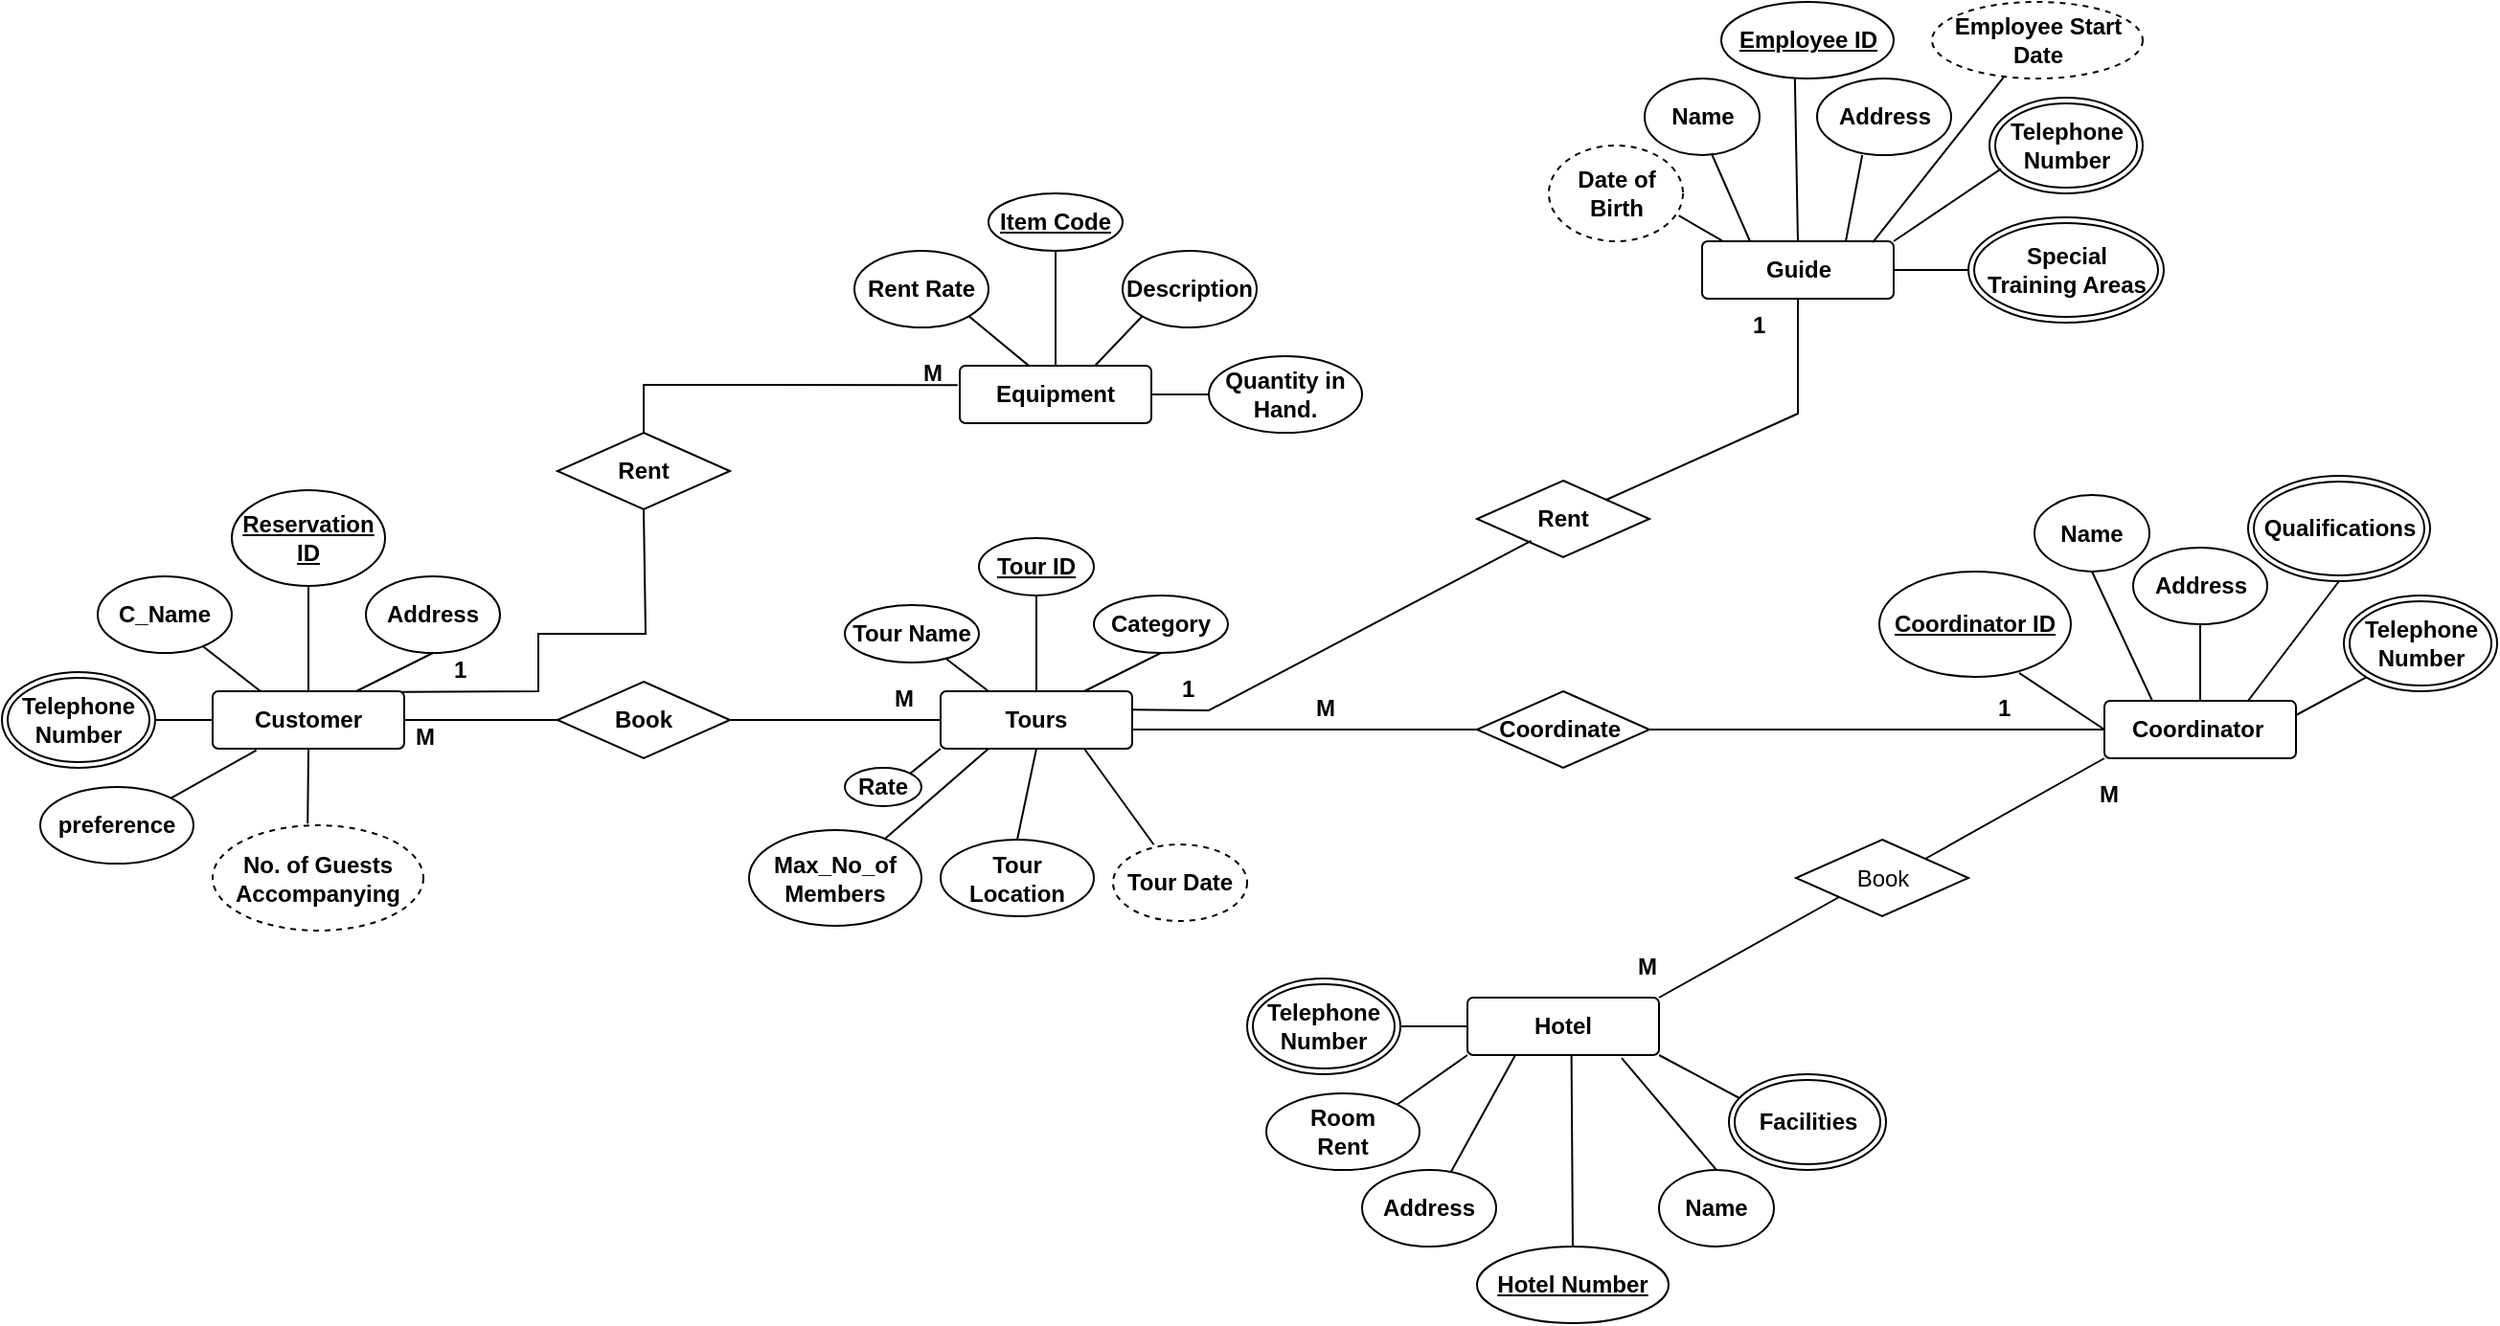 <mxfile version="21.3.7" type="device">
  <diagram id="R2lEEEUBdFMjLlhIrx00" name="Page-1">
    <mxGraphModel dx="1760" dy="2148" grid="1" gridSize="10" guides="1" tooltips="1" connect="1" arrows="1" fold="1" page="1" pageScale="1" pageWidth="850" pageHeight="1100" math="0" shadow="0" extFonts="Permanent Marker^https://fonts.googleapis.com/css?family=Permanent+Marker">
      <root>
        <mxCell id="0" />
        <mxCell id="1" parent="0" />
        <mxCell id="gLofOqiBvSkkC2DL_xkw-1" value="&lt;span&gt;Customer&lt;/span&gt;" style="rounded=1;arcSize=10;whiteSpace=wrap;html=1;align=center;fontStyle=1" vertex="1" parent="1">
          <mxGeometry x="230" y="200" width="100" height="30" as="geometry" />
        </mxCell>
        <mxCell id="gLofOqiBvSkkC2DL_xkw-2" value="&lt;span&gt;Reservation &lt;br&gt;ID&lt;/span&gt;" style="ellipse;whiteSpace=wrap;html=1;align=center;fontStyle=5;" vertex="1" parent="1">
          <mxGeometry x="240" y="95" width="80" height="50" as="geometry" />
        </mxCell>
        <mxCell id="gLofOqiBvSkkC2DL_xkw-3" value="&lt;span&gt;C_Name&lt;/span&gt;" style="ellipse;whiteSpace=wrap;html=1;align=center;fontStyle=1" vertex="1" parent="1">
          <mxGeometry x="170" y="140" width="70" height="40" as="geometry" />
        </mxCell>
        <mxCell id="gLofOqiBvSkkC2DL_xkw-4" value="&lt;span&gt;Address&lt;/span&gt;" style="ellipse;whiteSpace=wrap;html=1;align=center;fontStyle=1" vertex="1" parent="1">
          <mxGeometry x="310" y="140" width="70" height="40" as="geometry" />
        </mxCell>
        <mxCell id="gLofOqiBvSkkC2DL_xkw-5" value="&lt;span&gt;Telephone Number&lt;/span&gt;" style="ellipse;shape=doubleEllipse;margin=3;whiteSpace=wrap;html=1;align=center;fontStyle=1" vertex="1" parent="1">
          <mxGeometry x="120" y="190" width="80" height="50" as="geometry" />
        </mxCell>
        <mxCell id="gLofOqiBvSkkC2DL_xkw-7" value="&lt;span&gt;No. of Guests Accompanying&lt;/span&gt;" style="ellipse;whiteSpace=wrap;html=1;align=center;dashed=1;fontStyle=1" vertex="1" parent="1">
          <mxGeometry x="230" y="270" width="110" height="55" as="geometry" />
        </mxCell>
        <mxCell id="gLofOqiBvSkkC2DL_xkw-8" value="&lt;span&gt;preference&lt;/span&gt;" style="ellipse;whiteSpace=wrap;html=1;align=center;fontStyle=1" vertex="1" parent="1">
          <mxGeometry x="140" y="250" width="80" height="40" as="geometry" />
        </mxCell>
        <mxCell id="gLofOqiBvSkkC2DL_xkw-9" value="" style="endArrow=none;html=1;rounded=0;exitX=0.5;exitY=1;exitDx=0;exitDy=0;fontStyle=1" edge="1" parent="1" source="gLofOqiBvSkkC2DL_xkw-2" target="gLofOqiBvSkkC2DL_xkw-1">
          <mxGeometry relative="1" as="geometry">
            <mxPoint x="240" y="180" as="sourcePoint" />
            <mxPoint x="400" y="180" as="targetPoint" />
          </mxGeometry>
        </mxCell>
        <mxCell id="gLofOqiBvSkkC2DL_xkw-10" value="" style="endArrow=none;html=1;rounded=0;exitX=0.75;exitY=0;exitDx=0;exitDy=0;entryX=0.5;entryY=1;entryDx=0;entryDy=0;fontStyle=1" edge="1" parent="1" source="gLofOqiBvSkkC2DL_xkw-1" target="gLofOqiBvSkkC2DL_xkw-4">
          <mxGeometry relative="1" as="geometry">
            <mxPoint x="310" y="190" as="sourcePoint" />
            <mxPoint x="470" y="190" as="targetPoint" />
          </mxGeometry>
        </mxCell>
        <mxCell id="gLofOqiBvSkkC2DL_xkw-11" value="" style="endArrow=none;html=1;rounded=0;exitX=0.25;exitY=0;exitDx=0;exitDy=0;entryX=0.784;entryY=0.912;entryDx=0;entryDy=0;entryPerimeter=0;fontStyle=1" edge="1" parent="1" source="gLofOqiBvSkkC2DL_xkw-1" target="gLofOqiBvSkkC2DL_xkw-3">
          <mxGeometry relative="1" as="geometry">
            <mxPoint x="315" y="210" as="sourcePoint" />
            <mxPoint x="355" y="190" as="targetPoint" />
          </mxGeometry>
        </mxCell>
        <mxCell id="gLofOqiBvSkkC2DL_xkw-12" value="" style="endArrow=none;html=1;rounded=0;exitX=1;exitY=0.5;exitDx=0;exitDy=0;entryX=0;entryY=0.5;entryDx=0;entryDy=0;fontStyle=1" edge="1" parent="1" source="gLofOqiBvSkkC2DL_xkw-5" target="gLofOqiBvSkkC2DL_xkw-1">
          <mxGeometry relative="1" as="geometry">
            <mxPoint x="220" y="220" as="sourcePoint" />
            <mxPoint x="380" y="220" as="targetPoint" />
          </mxGeometry>
        </mxCell>
        <mxCell id="gLofOqiBvSkkC2DL_xkw-13" value="" style="endArrow=none;html=1;rounded=0;exitX=1;exitY=0;exitDx=0;exitDy=0;entryX=0.228;entryY=1.027;entryDx=0;entryDy=0;entryPerimeter=0;fontStyle=1" edge="1" parent="1" source="gLofOqiBvSkkC2DL_xkw-8" target="gLofOqiBvSkkC2DL_xkw-1">
          <mxGeometry relative="1" as="geometry">
            <mxPoint x="220" y="240" as="sourcePoint" />
            <mxPoint x="380" y="240" as="targetPoint" />
          </mxGeometry>
        </mxCell>
        <mxCell id="gLofOqiBvSkkC2DL_xkw-14" value="" style="endArrow=none;html=1;rounded=0;exitX=0.451;exitY=-0.015;exitDx=0;exitDy=0;exitPerimeter=0;entryX=0.5;entryY=1;entryDx=0;entryDy=0;fontStyle=1" edge="1" parent="1" source="gLofOqiBvSkkC2DL_xkw-7" target="gLofOqiBvSkkC2DL_xkw-1">
          <mxGeometry relative="1" as="geometry">
            <mxPoint x="280" y="250" as="sourcePoint" />
            <mxPoint x="440" y="250" as="targetPoint" />
          </mxGeometry>
        </mxCell>
        <mxCell id="gLofOqiBvSkkC2DL_xkw-15" value="&lt;span&gt;Tours&lt;/span&gt;" style="rounded=1;arcSize=10;whiteSpace=wrap;html=1;align=center;fontStyle=1" vertex="1" parent="1">
          <mxGeometry x="610" y="200" width="100" height="30" as="geometry" />
        </mxCell>
        <mxCell id="gLofOqiBvSkkC2DL_xkw-16" value="&lt;span&gt;Tour Name&lt;/span&gt;" style="ellipse;whiteSpace=wrap;html=1;align=center;fontStyle=1" vertex="1" parent="1">
          <mxGeometry x="560" y="155" width="70" height="30" as="geometry" />
        </mxCell>
        <mxCell id="gLofOqiBvSkkC2DL_xkw-18" value="&lt;span&gt;Category&lt;/span&gt;" style="ellipse;whiteSpace=wrap;html=1;align=center;fontStyle=1" vertex="1" parent="1">
          <mxGeometry x="690" y="150" width="70" height="30" as="geometry" />
        </mxCell>
        <mxCell id="gLofOqiBvSkkC2DL_xkw-19" value="&lt;span&gt;Tour Date&lt;/span&gt;" style="ellipse;whiteSpace=wrap;html=1;align=center;dashed=1;fontStyle=1" vertex="1" parent="1">
          <mxGeometry x="700" y="280" width="70" height="40" as="geometry" />
        </mxCell>
        <mxCell id="gLofOqiBvSkkC2DL_xkw-21" value="&lt;span&gt;Tour &lt;br&gt;Location&lt;/span&gt;" style="ellipse;whiteSpace=wrap;html=1;align=center;fontStyle=1" vertex="1" parent="1">
          <mxGeometry x="610" y="277.5" width="80" height="40" as="geometry" />
        </mxCell>
        <mxCell id="gLofOqiBvSkkC2DL_xkw-22" value="&lt;span&gt;Rate&lt;/span&gt;" style="ellipse;whiteSpace=wrap;html=1;align=center;fontStyle=1" vertex="1" parent="1">
          <mxGeometry x="560" y="240" width="40" height="20" as="geometry" />
        </mxCell>
        <mxCell id="gLofOqiBvSkkC2DL_xkw-24" value="&lt;span style=&quot;border-color: var(--border-color);&quot;&gt;Max_No_of&lt;br style=&quot;border-color: var(--border-color);&quot;&gt;Members&lt;/span&gt;" style="ellipse;whiteSpace=wrap;html=1;align=center;fontStyle=1" vertex="1" parent="1">
          <mxGeometry x="510" y="272.5" width="90" height="50" as="geometry" />
        </mxCell>
        <mxCell id="gLofOqiBvSkkC2DL_xkw-25" value="&lt;span&gt;Tour ID&lt;/span&gt;" style="ellipse;whiteSpace=wrap;html=1;align=center;fontStyle=5;" vertex="1" parent="1">
          <mxGeometry x="630" y="120" width="60" height="30" as="geometry" />
        </mxCell>
        <mxCell id="gLofOqiBvSkkC2DL_xkw-26" value="" style="endArrow=none;html=1;rounded=0;exitX=0.757;exitY=0.938;exitDx=0;exitDy=0;exitPerimeter=0;entryX=0.25;entryY=0;entryDx=0;entryDy=0;fontStyle=1" edge="1" parent="1" source="gLofOqiBvSkkC2DL_xkw-16" target="gLofOqiBvSkkC2DL_xkw-15">
          <mxGeometry relative="1" as="geometry">
            <mxPoint x="640" y="180" as="sourcePoint" />
            <mxPoint x="800" y="180" as="targetPoint" />
          </mxGeometry>
        </mxCell>
        <mxCell id="gLofOqiBvSkkC2DL_xkw-27" value="" style="endArrow=none;html=1;rounded=0;exitX=0.5;exitY=1;exitDx=0;exitDy=0;entryX=0.5;entryY=0;entryDx=0;entryDy=0;fontStyle=1" edge="1" parent="1" source="gLofOqiBvSkkC2DL_xkw-25" target="gLofOqiBvSkkC2DL_xkw-15">
          <mxGeometry relative="1" as="geometry">
            <mxPoint x="650" y="180" as="sourcePoint" />
            <mxPoint x="810" y="180" as="targetPoint" />
          </mxGeometry>
        </mxCell>
        <mxCell id="gLofOqiBvSkkC2DL_xkw-28" value="" style="endArrow=none;html=1;rounded=0;exitX=0.75;exitY=0;exitDx=0;exitDy=0;entryX=0.5;entryY=1;entryDx=0;entryDy=0;fontStyle=1" edge="1" parent="1" source="gLofOqiBvSkkC2DL_xkw-15" target="gLofOqiBvSkkC2DL_xkw-18">
          <mxGeometry relative="1" as="geometry">
            <mxPoint x="680" y="190" as="sourcePoint" />
            <mxPoint x="840" y="190" as="targetPoint" />
          </mxGeometry>
        </mxCell>
        <mxCell id="gLofOqiBvSkkC2DL_xkw-29" value="" style="endArrow=none;html=1;rounded=0;exitX=0.784;exitY=0.097;exitDx=0;exitDy=0;exitPerimeter=0;entryX=0.25;entryY=1;entryDx=0;entryDy=0;fontStyle=1" edge="1" parent="1" source="gLofOqiBvSkkC2DL_xkw-24" target="gLofOqiBvSkkC2DL_xkw-15">
          <mxGeometry relative="1" as="geometry">
            <mxPoint x="570" y="250" as="sourcePoint" />
            <mxPoint x="730" y="250" as="targetPoint" />
          </mxGeometry>
        </mxCell>
        <mxCell id="gLofOqiBvSkkC2DL_xkw-30" value="" style="endArrow=none;html=1;rounded=0;exitX=0.5;exitY=0;exitDx=0;exitDy=0;entryX=0.5;entryY=1;entryDx=0;entryDy=0;fontStyle=1" edge="1" parent="1" source="gLofOqiBvSkkC2DL_xkw-21" target="gLofOqiBvSkkC2DL_xkw-15">
          <mxGeometry relative="1" as="geometry">
            <mxPoint x="660" y="260" as="sourcePoint" />
            <mxPoint x="820" y="260" as="targetPoint" />
          </mxGeometry>
        </mxCell>
        <mxCell id="gLofOqiBvSkkC2DL_xkw-31" value="" style="endArrow=none;html=1;rounded=0;exitX=0.75;exitY=1;exitDx=0;exitDy=0;entryX=0.304;entryY=0.003;entryDx=0;entryDy=0;entryPerimeter=0;fontStyle=1" edge="1" parent="1" source="gLofOqiBvSkkC2DL_xkw-15" target="gLofOqiBvSkkC2DL_xkw-19">
          <mxGeometry relative="1" as="geometry">
            <mxPoint x="710" y="250" as="sourcePoint" />
            <mxPoint x="870" y="250" as="targetPoint" />
          </mxGeometry>
        </mxCell>
        <mxCell id="gLofOqiBvSkkC2DL_xkw-32" value="" style="endArrow=none;html=1;rounded=0;exitX=1;exitY=0;exitDx=0;exitDy=0;fontStyle=1" edge="1" parent="1" source="gLofOqiBvSkkC2DL_xkw-22">
          <mxGeometry relative="1" as="geometry">
            <mxPoint x="580" y="230" as="sourcePoint" />
            <mxPoint x="610" y="230" as="targetPoint" />
          </mxGeometry>
        </mxCell>
        <mxCell id="gLofOqiBvSkkC2DL_xkw-34" value="&lt;span&gt;Book&lt;/span&gt;" style="shape=rhombus;perimeter=rhombusPerimeter;whiteSpace=wrap;html=1;align=center;fontStyle=1" vertex="1" parent="1">
          <mxGeometry x="410" y="195" width="90" height="40" as="geometry" />
        </mxCell>
        <mxCell id="gLofOqiBvSkkC2DL_xkw-35" value="" style="endArrow=none;html=1;rounded=0;exitX=1;exitY=0.5;exitDx=0;exitDy=0;entryX=0;entryY=0.5;entryDx=0;entryDy=0;fontStyle=1" edge="1" parent="1" source="gLofOqiBvSkkC2DL_xkw-1" target="gLofOqiBvSkkC2DL_xkw-34">
          <mxGeometry relative="1" as="geometry">
            <mxPoint x="330" y="220" as="sourcePoint" />
            <mxPoint x="490" y="220" as="targetPoint" />
          </mxGeometry>
        </mxCell>
        <mxCell id="gLofOqiBvSkkC2DL_xkw-36" value="" style="endArrow=none;html=1;rounded=0;exitX=1;exitY=0.5;exitDx=0;exitDy=0;entryX=0;entryY=0.5;entryDx=0;entryDy=0;fontStyle=1" edge="1" parent="1" source="gLofOqiBvSkkC2DL_xkw-34" target="gLofOqiBvSkkC2DL_xkw-15">
          <mxGeometry relative="1" as="geometry">
            <mxPoint x="510" y="214.94" as="sourcePoint" />
            <mxPoint x="590" y="214.94" as="targetPoint" />
          </mxGeometry>
        </mxCell>
        <mxCell id="gLofOqiBvSkkC2DL_xkw-37" value="&lt;span&gt;Equipment&lt;/span&gt;" style="rounded=1;arcSize=10;whiteSpace=wrap;html=1;align=center;fontStyle=1" vertex="1" parent="1">
          <mxGeometry x="620" y="30" width="100" height="30" as="geometry" />
        </mxCell>
        <mxCell id="gLofOqiBvSkkC2DL_xkw-38" value="&lt;span&gt;Item Code&lt;/span&gt;" style="ellipse;whiteSpace=wrap;html=1;align=center;fontStyle=5;" vertex="1" parent="1">
          <mxGeometry x="635" y="-60" width="70" height="30" as="geometry" />
        </mxCell>
        <mxCell id="gLofOqiBvSkkC2DL_xkw-39" value="&lt;span&gt;Description&lt;/span&gt;" style="ellipse;whiteSpace=wrap;html=1;align=center;fontStyle=1" vertex="1" parent="1">
          <mxGeometry x="705" y="-30" width="70" height="40" as="geometry" />
        </mxCell>
        <mxCell id="gLofOqiBvSkkC2DL_xkw-40" value="&lt;span&gt;Rent Rate&lt;/span&gt;" style="ellipse;whiteSpace=wrap;html=1;align=center;fontStyle=1" vertex="1" parent="1">
          <mxGeometry x="565" y="-30" width="70" height="40" as="geometry" />
        </mxCell>
        <mxCell id="gLofOqiBvSkkC2DL_xkw-41" value="&lt;span&gt;Quantity in Hand.&lt;/span&gt;" style="ellipse;whiteSpace=wrap;html=1;align=center;fontStyle=1" vertex="1" parent="1">
          <mxGeometry x="750" y="25" width="80" height="40" as="geometry" />
        </mxCell>
        <mxCell id="gLofOqiBvSkkC2DL_xkw-42" value="" style="endArrow=none;html=1;rounded=0;exitX=0.5;exitY=1;exitDx=0;exitDy=0;entryX=0.5;entryY=0;entryDx=0;entryDy=0;fontStyle=1" edge="1" parent="1" source="gLofOqiBvSkkC2DL_xkw-38" target="gLofOqiBvSkkC2DL_xkw-37">
          <mxGeometry relative="1" as="geometry">
            <mxPoint x="650" y="10" as="sourcePoint" />
            <mxPoint x="810" y="10" as="targetPoint" />
          </mxGeometry>
        </mxCell>
        <mxCell id="gLofOqiBvSkkC2DL_xkw-44" value="" style="endArrow=none;html=1;rounded=0;exitX=1;exitY=1;exitDx=0;exitDy=0;entryX=0.361;entryY=0.002;entryDx=0;entryDy=0;entryPerimeter=0;fontStyle=1" edge="1" parent="1" source="gLofOqiBvSkkC2DL_xkw-40" target="gLofOqiBvSkkC2DL_xkw-37">
          <mxGeometry relative="1" as="geometry">
            <mxPoint x="680" y="-20" as="sourcePoint" />
            <mxPoint x="680" y="40" as="targetPoint" />
          </mxGeometry>
        </mxCell>
        <mxCell id="gLofOqiBvSkkC2DL_xkw-45" value="" style="endArrow=none;html=1;rounded=0;exitX=0;exitY=1;exitDx=0;exitDy=0;entryX=0.708;entryY=-0.008;entryDx=0;entryDy=0;entryPerimeter=0;fontStyle=1" edge="1" parent="1" source="gLofOqiBvSkkC2DL_xkw-39" target="gLofOqiBvSkkC2DL_xkw-37">
          <mxGeometry relative="1" as="geometry">
            <mxPoint x="635" y="14" as="sourcePoint" />
            <mxPoint x="666" y="40" as="targetPoint" />
          </mxGeometry>
        </mxCell>
        <mxCell id="gLofOqiBvSkkC2DL_xkw-46" value="" style="endArrow=none;html=1;rounded=0;exitX=0;exitY=0.5;exitDx=0;exitDy=0;entryX=1;entryY=0.5;entryDx=0;entryDy=0;fontStyle=1" edge="1" parent="1" source="gLofOqiBvSkkC2DL_xkw-41" target="gLofOqiBvSkkC2DL_xkw-37">
          <mxGeometry relative="1" as="geometry">
            <mxPoint x="725" y="14" as="sourcePoint" />
            <mxPoint x="701" y="40" as="targetPoint" />
          </mxGeometry>
        </mxCell>
        <mxCell id="gLofOqiBvSkkC2DL_xkw-47" value="&lt;span&gt;Rent&lt;/span&gt;" style="shape=rhombus;perimeter=rhombusPerimeter;whiteSpace=wrap;html=1;align=center;fontStyle=1" vertex="1" parent="1">
          <mxGeometry x="410" y="65" width="90" height="40" as="geometry" />
        </mxCell>
        <mxCell id="gLofOqiBvSkkC2DL_xkw-48" value="" style="endArrow=none;html=1;rounded=0;exitX=0.988;exitY=0.014;exitDx=0;exitDy=0;entryX=0.5;entryY=1;entryDx=0;entryDy=0;exitPerimeter=0;fontStyle=1" edge="1" parent="1" source="gLofOqiBvSkkC2DL_xkw-1" target="gLofOqiBvSkkC2DL_xkw-47">
          <mxGeometry relative="1" as="geometry">
            <mxPoint x="340" y="225" as="sourcePoint" />
            <mxPoint x="420" y="225" as="targetPoint" />
            <Array as="points">
              <mxPoint x="400" y="200" />
              <mxPoint x="400" y="170" />
              <mxPoint x="456" y="170" />
            </Array>
          </mxGeometry>
        </mxCell>
        <mxCell id="gLofOqiBvSkkC2DL_xkw-49" value="" style="endArrow=none;html=1;rounded=0;exitX=0.5;exitY=0;exitDx=0;exitDy=0;entryX=-0.011;entryY=0.338;entryDx=0;entryDy=0;fontStyle=1;entryPerimeter=0;" edge="1" parent="1" source="gLofOqiBvSkkC2DL_xkw-47" target="gLofOqiBvSkkC2DL_xkw-37">
          <mxGeometry relative="1" as="geometry">
            <mxPoint x="520" y="84.71" as="sourcePoint" />
            <mxPoint x="630" y="84.71" as="targetPoint" />
            <Array as="points">
              <mxPoint x="455" y="40" />
            </Array>
          </mxGeometry>
        </mxCell>
        <mxCell id="gLofOqiBvSkkC2DL_xkw-50" value="&lt;span&gt;Guide&lt;/span&gt;" style="rounded=1;arcSize=10;whiteSpace=wrap;html=1;align=center;fontStyle=1" vertex="1" parent="1">
          <mxGeometry x="1007.5" y="-35" width="100" height="30" as="geometry" />
        </mxCell>
        <mxCell id="gLofOqiBvSkkC2DL_xkw-51" value="&lt;span&gt;Employee ID&lt;/span&gt;" style="ellipse;whiteSpace=wrap;html=1;align=center;fontStyle=5;" vertex="1" parent="1">
          <mxGeometry x="1017.5" y="-160" width="90" height="40" as="geometry" />
        </mxCell>
        <mxCell id="gLofOqiBvSkkC2DL_xkw-52" value="&lt;span&gt;Name&lt;/span&gt;" style="ellipse;whiteSpace=wrap;html=1;align=center;fontStyle=1" vertex="1" parent="1">
          <mxGeometry x="977.5" y="-120" width="60" height="40" as="geometry" />
        </mxCell>
        <mxCell id="gLofOqiBvSkkC2DL_xkw-53" value="&lt;span&gt;Address&lt;/span&gt;" style="ellipse;whiteSpace=wrap;html=1;align=center;fontStyle=1" vertex="1" parent="1">
          <mxGeometry x="1067.5" y="-120" width="70" height="40" as="geometry" />
        </mxCell>
        <mxCell id="gLofOqiBvSkkC2DL_xkw-54" value="&lt;span&gt;Telephone Number&lt;/span&gt;" style="ellipse;shape=doubleEllipse;margin=3;whiteSpace=wrap;html=1;align=center;fontStyle=1" vertex="1" parent="1">
          <mxGeometry x="1157.5" y="-110" width="80" height="50" as="geometry" />
        </mxCell>
        <mxCell id="gLofOqiBvSkkC2DL_xkw-55" value="&lt;span&gt;Date of &lt;br&gt;Birth&lt;/span&gt;" style="ellipse;whiteSpace=wrap;html=1;align=center;dashed=1;fontStyle=1" vertex="1" parent="1">
          <mxGeometry x="927.5" y="-85" width="70" height="50" as="geometry" />
        </mxCell>
        <mxCell id="gLofOqiBvSkkC2DL_xkw-57" value="&lt;span&gt;Employee Start Date&lt;/span&gt;" style="ellipse;whiteSpace=wrap;html=1;align=center;dashed=1;fontStyle=1" vertex="1" parent="1">
          <mxGeometry x="1127.5" y="-160" width="110" height="40" as="geometry" />
        </mxCell>
        <mxCell id="gLofOqiBvSkkC2DL_xkw-59" value="" style="endArrow=none;html=1;rounded=0;exitX=0.969;exitY=0.732;exitDx=0;exitDy=0;exitPerimeter=0;entryX=0.104;entryY=-0.01;entryDx=0;entryDy=0;entryPerimeter=0;fontStyle=1" edge="1" parent="1" source="gLofOqiBvSkkC2DL_xkw-55" target="gLofOqiBvSkkC2DL_xkw-50">
          <mxGeometry relative="1" as="geometry">
            <mxPoint x="987.5" y="-60" as="sourcePoint" />
            <mxPoint x="1147.5" y="-60" as="targetPoint" />
          </mxGeometry>
        </mxCell>
        <mxCell id="gLofOqiBvSkkC2DL_xkw-60" value="" style="endArrow=none;html=1;rounded=0;exitX=0.581;exitY=0.975;exitDx=0;exitDy=0;entryX=0.25;entryY=0;entryDx=0;entryDy=0;exitPerimeter=0;fontStyle=1" edge="1" parent="1" source="gLofOqiBvSkkC2DL_xkw-52" target="gLofOqiBvSkkC2DL_xkw-50">
          <mxGeometry relative="1" as="geometry">
            <mxPoint x="1027.5" y="-90" as="sourcePoint" />
            <mxPoint x="1187.5" y="-90" as="targetPoint" />
          </mxGeometry>
        </mxCell>
        <mxCell id="gLofOqiBvSkkC2DL_xkw-61" value="" style="endArrow=none;html=1;rounded=0;exitX=0.5;exitY=0;exitDx=0;exitDy=0;entryX=0.427;entryY=1;entryDx=0;entryDy=0;entryPerimeter=0;fontStyle=1" edge="1" parent="1" source="gLofOqiBvSkkC2DL_xkw-50" target="gLofOqiBvSkkC2DL_xkw-51">
          <mxGeometry relative="1" as="geometry">
            <mxPoint x="1047.5" y="-90" as="sourcePoint" />
            <mxPoint x="1207.5" y="-90" as="targetPoint" />
          </mxGeometry>
        </mxCell>
        <mxCell id="gLofOqiBvSkkC2DL_xkw-62" value="" style="endArrow=none;html=1;rounded=0;exitX=0.75;exitY=0;exitDx=0;exitDy=0;entryX=0.337;entryY=1;entryDx=0;entryDy=0;entryPerimeter=0;fontStyle=1" edge="1" parent="1" source="gLofOqiBvSkkC2DL_xkw-50" target="gLofOqiBvSkkC2DL_xkw-53">
          <mxGeometry relative="1" as="geometry">
            <mxPoint x="1077.5" y="-70" as="sourcePoint" />
            <mxPoint x="1237.5" y="-70" as="targetPoint" />
          </mxGeometry>
        </mxCell>
        <mxCell id="gLofOqiBvSkkC2DL_xkw-63" value="" style="endArrow=none;html=1;rounded=0;exitX=1;exitY=0;exitDx=0;exitDy=0;entryX=0.075;entryY=0.744;entryDx=0;entryDy=0;entryPerimeter=0;fontStyle=1" edge="1" parent="1" source="gLofOqiBvSkkC2DL_xkw-50" target="gLofOqiBvSkkC2DL_xkw-54">
          <mxGeometry relative="1" as="geometry">
            <mxPoint x="1092.5" y="-25" as="sourcePoint" />
            <mxPoint x="1161.5" y="-110" as="targetPoint" />
          </mxGeometry>
        </mxCell>
        <mxCell id="gLofOqiBvSkkC2DL_xkw-64" value="" style="endArrow=none;html=1;rounded=0;exitX=1;exitY=0.5;exitDx=0;exitDy=0;entryX=0;entryY=0.5;entryDx=0;entryDy=0;fontStyle=1" edge="1" parent="1" source="gLofOqiBvSkkC2DL_xkw-50" target="gLofOqiBvSkkC2DL_xkw-84">
          <mxGeometry relative="1" as="geometry">
            <mxPoint x="1117.5" y="-25" as="sourcePoint" />
            <mxPoint x="1139.2" y="-20" as="targetPoint" />
          </mxGeometry>
        </mxCell>
        <mxCell id="gLofOqiBvSkkC2DL_xkw-65" value="" style="endArrow=none;html=1;rounded=0;exitX=0.891;exitY=0.017;exitDx=0;exitDy=0;exitPerimeter=0;entryX=0.344;entryY=0.971;entryDx=0;entryDy=0;entryPerimeter=0;fontStyle=1" edge="1" parent="1" source="gLofOqiBvSkkC2DL_xkw-50" target="gLofOqiBvSkkC2DL_xkw-57">
          <mxGeometry relative="1" as="geometry">
            <mxPoint x="1097.5" y="-70" as="sourcePoint" />
            <mxPoint x="1257.5" y="-70" as="targetPoint" />
          </mxGeometry>
        </mxCell>
        <mxCell id="gLofOqiBvSkkC2DL_xkw-66" value="&lt;span&gt;Coordinator&amp;nbsp;&lt;/span&gt;" style="rounded=1;arcSize=10;whiteSpace=wrap;html=1;align=center;fontStyle=1" vertex="1" parent="1">
          <mxGeometry x="1217.5" y="205" width="100" height="30" as="geometry" />
        </mxCell>
        <mxCell id="gLofOqiBvSkkC2DL_xkw-67" value="&lt;span&gt;Rent&lt;/span&gt;" style="shape=rhombus;perimeter=rhombusPerimeter;whiteSpace=wrap;html=1;align=center;fontStyle=1" vertex="1" parent="1">
          <mxGeometry x="890" y="90" width="90" height="40" as="geometry" />
        </mxCell>
        <mxCell id="gLofOqiBvSkkC2DL_xkw-68" value="" style="endArrow=none;html=1;rounded=0;exitX=0.996;exitY=0.319;exitDx=0;exitDy=0;entryX=0.314;entryY=0.786;entryDx=0;entryDy=0;exitPerimeter=0;entryPerimeter=0;fontStyle=1" edge="1" parent="1" source="gLofOqiBvSkkC2DL_xkw-15" target="gLofOqiBvSkkC2DL_xkw-67">
          <mxGeometry relative="1" as="geometry">
            <mxPoint x="780" y="210" as="sourcePoint" />
            <mxPoint x="920" y="140" as="targetPoint" />
            <Array as="points">
              <mxPoint x="750" y="210" />
            </Array>
          </mxGeometry>
        </mxCell>
        <mxCell id="gLofOqiBvSkkC2DL_xkw-69" value="" style="endArrow=none;html=1;rounded=0;exitX=1;exitY=0;exitDx=0;exitDy=0;entryX=0.5;entryY=1;entryDx=0;entryDy=0;fontStyle=1" edge="1" parent="1" source="gLofOqiBvSkkC2DL_xkw-67" target="gLofOqiBvSkkC2DL_xkw-50">
          <mxGeometry relative="1" as="geometry">
            <mxPoint x="920" y="115" as="sourcePoint" />
            <mxPoint x="1127.5" y="60" as="targetPoint" />
            <Array as="points">
              <mxPoint x="1057.5" y="55" />
            </Array>
          </mxGeometry>
        </mxCell>
        <mxCell id="gLofOqiBvSkkC2DL_xkw-70" value="&lt;span&gt;Coordinate&amp;nbsp;&lt;/span&gt;" style="shape=rhombus;perimeter=rhombusPerimeter;whiteSpace=wrap;html=1;align=center;fontStyle=1" vertex="1" parent="1">
          <mxGeometry x="890" y="200" width="90" height="40" as="geometry" />
        </mxCell>
        <mxCell id="gLofOqiBvSkkC2DL_xkw-71" value="" style="endArrow=none;html=1;rounded=0;exitX=1.002;exitY=0.667;exitDx=0;exitDy=0;entryX=0;entryY=0.5;entryDx=0;entryDy=0;exitPerimeter=0;fontStyle=1" edge="1" parent="1" source="gLofOqiBvSkkC2DL_xkw-15" target="gLofOqiBvSkkC2DL_xkw-70">
          <mxGeometry relative="1" as="geometry">
            <mxPoint x="730" y="230" as="sourcePoint" />
            <mxPoint x="890" y="230" as="targetPoint" />
          </mxGeometry>
        </mxCell>
        <mxCell id="gLofOqiBvSkkC2DL_xkw-73" value="&lt;span&gt;Coordinator ID&lt;/span&gt;" style="ellipse;whiteSpace=wrap;html=1;align=center;fontStyle=5;" vertex="1" parent="1">
          <mxGeometry x="1100" y="137.5" width="100" height="55" as="geometry" />
        </mxCell>
        <mxCell id="gLofOqiBvSkkC2DL_xkw-74" value="&lt;span&gt;Name&lt;/span&gt;" style="ellipse;whiteSpace=wrap;html=1;align=center;fontStyle=1" vertex="1" parent="1">
          <mxGeometry x="1181" y="97.5" width="60" height="40" as="geometry" />
        </mxCell>
        <mxCell id="gLofOqiBvSkkC2DL_xkw-75" value="&lt;span&gt;Address&lt;/span&gt;" style="ellipse;whiteSpace=wrap;html=1;align=center;fontStyle=1" vertex="1" parent="1">
          <mxGeometry x="1232.5" y="125" width="70" height="40" as="geometry" />
        </mxCell>
        <mxCell id="gLofOqiBvSkkC2DL_xkw-76" value="&lt;span&gt;Telephone Number&lt;/span&gt;" style="ellipse;shape=doubleEllipse;margin=3;whiteSpace=wrap;html=1;align=center;fontStyle=1" vertex="1" parent="1">
          <mxGeometry x="1342.5" y="150" width="80" height="50" as="geometry" />
        </mxCell>
        <mxCell id="gLofOqiBvSkkC2DL_xkw-78" value="&lt;span&gt;Qualifications&lt;/span&gt;" style="ellipse;shape=doubleEllipse;margin=3;whiteSpace=wrap;html=1;align=center;fontStyle=1" vertex="1" parent="1">
          <mxGeometry x="1292.5" y="87.5" width="95" height="55" as="geometry" />
        </mxCell>
        <mxCell id="gLofOqiBvSkkC2DL_xkw-79" value="" style="endArrow=none;html=1;rounded=0;exitX=0.73;exitY=0.963;exitDx=0;exitDy=0;entryX=0;entryY=0.5;entryDx=0;entryDy=0;exitPerimeter=0;fontStyle=1" edge="1" parent="1" source="gLofOqiBvSkkC2DL_xkw-73" target="gLofOqiBvSkkC2DL_xkw-66">
          <mxGeometry relative="1" as="geometry">
            <mxPoint x="830.5" y="367.5" as="sourcePoint" />
            <mxPoint x="990.5" y="367.5" as="targetPoint" />
          </mxGeometry>
        </mxCell>
        <mxCell id="gLofOqiBvSkkC2DL_xkw-84" value="&lt;span style=&quot;border-color: var(--border-color);&quot;&gt;Special&lt;br style=&quot;border-color: var(--border-color);&quot;&gt;Training Areas&lt;/span&gt;" style="ellipse;shape=doubleEllipse;margin=3;whiteSpace=wrap;html=1;align=center;fontStyle=1" vertex="1" parent="1">
          <mxGeometry x="1146.5" y="-47.5" width="102" height="55" as="geometry" />
        </mxCell>
        <mxCell id="gLofOqiBvSkkC2DL_xkw-85" value="" style="endArrow=none;html=1;rounded=0;exitX=0.5;exitY=1;exitDx=0;exitDy=0;entryX=0.25;entryY=0;entryDx=0;entryDy=0;fontStyle=1" edge="1" parent="1" source="gLofOqiBvSkkC2DL_xkw-74" target="gLofOqiBvSkkC2DL_xkw-66">
          <mxGeometry relative="1" as="geometry">
            <mxPoint x="1252.5" y="175" as="sourcePoint" />
            <mxPoint x="1412.5" y="175" as="targetPoint" />
          </mxGeometry>
        </mxCell>
        <mxCell id="gLofOqiBvSkkC2DL_xkw-86" value="" style="endArrow=none;html=1;rounded=0;exitX=0.5;exitY=0;exitDx=0;exitDy=0;entryX=0.5;entryY=1;entryDx=0;entryDy=0;fontStyle=1" edge="1" parent="1" source="gLofOqiBvSkkC2DL_xkw-66" target="gLofOqiBvSkkC2DL_xkw-75">
          <mxGeometry relative="1" as="geometry">
            <mxPoint x="1262.5" y="150" as="sourcePoint" />
            <mxPoint x="1422.5" y="150" as="targetPoint" />
          </mxGeometry>
        </mxCell>
        <mxCell id="gLofOqiBvSkkC2DL_xkw-87" value="" style="endArrow=none;html=1;rounded=0;exitX=0.75;exitY=0;exitDx=0;exitDy=0;entryX=0.5;entryY=1;entryDx=0;entryDy=0;fontStyle=1" edge="1" parent="1" source="gLofOqiBvSkkC2DL_xkw-66" target="gLofOqiBvSkkC2DL_xkw-78">
          <mxGeometry relative="1" as="geometry">
            <mxPoint x="1282.5" y="185" as="sourcePoint" />
            <mxPoint x="1442.5" y="185" as="targetPoint" />
          </mxGeometry>
        </mxCell>
        <mxCell id="gLofOqiBvSkkC2DL_xkw-88" value="" style="endArrow=none;html=1;rounded=0;exitX=1;exitY=0.25;exitDx=0;exitDy=0;entryX=0;entryY=1;entryDx=0;entryDy=0;fontStyle=1" edge="1" parent="1" source="gLofOqiBvSkkC2DL_xkw-66" target="gLofOqiBvSkkC2DL_xkw-76">
          <mxGeometry relative="1" as="geometry">
            <mxPoint x="1332.5" y="215" as="sourcePoint" />
            <mxPoint x="1492.5" y="215" as="targetPoint" />
          </mxGeometry>
        </mxCell>
        <mxCell id="gLofOqiBvSkkC2DL_xkw-89" value="" style="endArrow=none;html=1;rounded=0;exitX=1;exitY=0.5;exitDx=0;exitDy=0;entryX=0;entryY=0.5;entryDx=0;entryDy=0;fontStyle=1" edge="1" parent="1" source="gLofOqiBvSkkC2DL_xkw-70" target="gLofOqiBvSkkC2DL_xkw-66">
          <mxGeometry relative="1" as="geometry">
            <mxPoint x="1010" y="210" as="sourcePoint" />
            <mxPoint x="1170" y="210" as="targetPoint" />
          </mxGeometry>
        </mxCell>
        <mxCell id="gLofOqiBvSkkC2DL_xkw-90" value="&lt;span&gt;Hotel&lt;/span&gt;" style="rounded=1;arcSize=10;whiteSpace=wrap;html=1;align=center;fontStyle=1" vertex="1" parent="1">
          <mxGeometry x="885" y="360" width="100" height="30" as="geometry" />
        </mxCell>
        <mxCell id="gLofOqiBvSkkC2DL_xkw-91" value="&lt;span&gt;Hotel Number&lt;/span&gt;" style="ellipse;whiteSpace=wrap;html=1;align=center;fontStyle=5;" vertex="1" parent="1">
          <mxGeometry x="890" y="490" width="100" height="40" as="geometry" />
        </mxCell>
        <mxCell id="gLofOqiBvSkkC2DL_xkw-92" value="&lt;span&gt;Name&lt;/span&gt;" style="ellipse;whiteSpace=wrap;html=1;align=center;fontStyle=1" vertex="1" parent="1">
          <mxGeometry x="985" y="450" width="60" height="40" as="geometry" />
        </mxCell>
        <mxCell id="gLofOqiBvSkkC2DL_xkw-93" value="&lt;span&gt;Address&lt;/span&gt;" style="ellipse;whiteSpace=wrap;html=1;align=center;fontStyle=1" vertex="1" parent="1">
          <mxGeometry x="830" y="450" width="70" height="40" as="geometry" />
        </mxCell>
        <mxCell id="gLofOqiBvSkkC2DL_xkw-94" value="&lt;span&gt;Telephone Number&lt;/span&gt;" style="ellipse;shape=doubleEllipse;margin=3;whiteSpace=wrap;html=1;align=center;fontStyle=1" vertex="1" parent="1">
          <mxGeometry x="770" y="350" width="80" height="50" as="geometry" />
        </mxCell>
        <mxCell id="gLofOqiBvSkkC2DL_xkw-95" value="Room&lt;br&gt;Rent" style="ellipse;whiteSpace=wrap;html=1;align=center;fontStyle=1" vertex="1" parent="1">
          <mxGeometry x="780" y="410" width="80" height="40" as="geometry" />
        </mxCell>
        <mxCell id="gLofOqiBvSkkC2DL_xkw-96" value="&lt;b&gt;Facilities&lt;/b&gt;" style="ellipse;shape=doubleEllipse;margin=3;whiteSpace=wrap;html=1;align=center;" vertex="1" parent="1">
          <mxGeometry x="1021.5" y="400" width="82" height="50" as="geometry" />
        </mxCell>
        <mxCell id="gLofOqiBvSkkC2DL_xkw-97" value="" style="endArrow=none;html=1;rounded=0;exitX=1;exitY=0.5;exitDx=0;exitDy=0;entryX=0;entryY=0.5;entryDx=0;entryDy=0;" edge="1" parent="1" source="gLofOqiBvSkkC2DL_xkw-94" target="gLofOqiBvSkkC2DL_xkw-90">
          <mxGeometry relative="1" as="geometry">
            <mxPoint x="860" y="380" as="sourcePoint" />
            <mxPoint x="1020" y="380" as="targetPoint" />
          </mxGeometry>
        </mxCell>
        <mxCell id="gLofOqiBvSkkC2DL_xkw-98" value="" style="endArrow=none;html=1;rounded=0;exitX=1;exitY=0;exitDx=0;exitDy=0;entryX=0;entryY=1;entryDx=0;entryDy=0;" edge="1" parent="1" source="gLofOqiBvSkkC2DL_xkw-95" target="gLofOqiBvSkkC2DL_xkw-90">
          <mxGeometry relative="1" as="geometry">
            <mxPoint x="860" y="410" as="sourcePoint" />
            <mxPoint x="1020" y="410" as="targetPoint" />
          </mxGeometry>
        </mxCell>
        <mxCell id="gLofOqiBvSkkC2DL_xkw-99" value="" style="endArrow=none;html=1;rounded=0;exitX=1;exitY=1;exitDx=0;exitDy=0;entryX=0.067;entryY=0.25;entryDx=0;entryDy=0;entryPerimeter=0;" edge="1" parent="1" source="gLofOqiBvSkkC2DL_xkw-90" target="gLofOqiBvSkkC2DL_xkw-96">
          <mxGeometry relative="1" as="geometry">
            <mxPoint x="1010" y="400" as="sourcePoint" />
            <mxPoint x="1170" y="400" as="targetPoint" />
          </mxGeometry>
        </mxCell>
        <mxCell id="gLofOqiBvSkkC2DL_xkw-100" value="" style="endArrow=none;html=1;rounded=0;exitX=0.662;exitY=0.029;exitDx=0;exitDy=0;exitPerimeter=0;entryX=0.25;entryY=1;entryDx=0;entryDy=0;" edge="1" parent="1" source="gLofOqiBvSkkC2DL_xkw-93" target="gLofOqiBvSkkC2DL_xkw-90">
          <mxGeometry relative="1" as="geometry">
            <mxPoint x="890" y="430" as="sourcePoint" />
            <mxPoint x="1050" y="430" as="targetPoint" />
          </mxGeometry>
        </mxCell>
        <mxCell id="gLofOqiBvSkkC2DL_xkw-101" value="" style="endArrow=none;html=1;rounded=0;exitX=0.805;exitY=1.053;exitDx=0;exitDy=0;exitPerimeter=0;entryX=0.5;entryY=0;entryDx=0;entryDy=0;" edge="1" parent="1" source="gLofOqiBvSkkC2DL_xkw-90" target="gLofOqiBvSkkC2DL_xkw-92">
          <mxGeometry relative="1" as="geometry">
            <mxPoint x="920" y="430" as="sourcePoint" />
            <mxPoint x="1080" y="430" as="targetPoint" />
          </mxGeometry>
        </mxCell>
        <mxCell id="gLofOqiBvSkkC2DL_xkw-102" value="" style="endArrow=none;html=1;rounded=0;exitX=0.5;exitY=0;exitDx=0;exitDy=0;entryX=0.543;entryY=0.983;entryDx=0;entryDy=0;entryPerimeter=0;" edge="1" parent="1" source="gLofOqiBvSkkC2DL_xkw-91" target="gLofOqiBvSkkC2DL_xkw-90">
          <mxGeometry relative="1" as="geometry">
            <mxPoint x="930" y="440" as="sourcePoint" />
            <mxPoint x="1090" y="440" as="targetPoint" />
          </mxGeometry>
        </mxCell>
        <mxCell id="gLofOqiBvSkkC2DL_xkw-103" value="&lt;span style=&quot;font-weight: normal;&quot;&gt;Book&lt;/span&gt;" style="shape=rhombus;perimeter=rhombusPerimeter;whiteSpace=wrap;html=1;align=center;fontStyle=1" vertex="1" parent="1">
          <mxGeometry x="1056.5" y="277.5" width="90" height="40" as="geometry" />
        </mxCell>
        <mxCell id="gLofOqiBvSkkC2DL_xkw-104" value="" style="endArrow=none;html=1;rounded=0;exitX=1;exitY=0;exitDx=0;exitDy=0;entryX=0;entryY=1;entryDx=0;entryDy=0;" edge="1" parent="1" source="gLofOqiBvSkkC2DL_xkw-90" target="gLofOqiBvSkkC2DL_xkw-103">
          <mxGeometry relative="1" as="geometry">
            <mxPoint x="980" y="330" as="sourcePoint" />
            <mxPoint x="1140" y="330" as="targetPoint" />
          </mxGeometry>
        </mxCell>
        <mxCell id="gLofOqiBvSkkC2DL_xkw-105" value="" style="endArrow=none;html=1;rounded=0;exitX=1;exitY=0;exitDx=0;exitDy=0;entryX=0;entryY=1;entryDx=0;entryDy=0;" edge="1" parent="1" source="gLofOqiBvSkkC2DL_xkw-103" target="gLofOqiBvSkkC2DL_xkw-66">
          <mxGeometry relative="1" as="geometry">
            <mxPoint x="1200" y="290" as="sourcePoint" />
            <mxPoint x="1360" y="290" as="targetPoint" />
          </mxGeometry>
        </mxCell>
        <mxCell id="gLofOqiBvSkkC2DL_xkw-106" value="&lt;b&gt;M&lt;/b&gt;" style="text;strokeColor=none;fillColor=none;spacingLeft=4;spacingRight=4;overflow=hidden;rotatable=0;points=[[0,0.5],[1,0.5]];portConstraint=eastwest;fontSize=12;whiteSpace=wrap;html=1;" vertex="1" parent="1">
          <mxGeometry x="330" y="210" width="40" height="30" as="geometry" />
        </mxCell>
        <mxCell id="gLofOqiBvSkkC2DL_xkw-107" value="&lt;b&gt;M&lt;/b&gt;" style="text;strokeColor=none;fillColor=none;spacingLeft=4;spacingRight=4;overflow=hidden;rotatable=0;points=[[0,0.5],[1,0.5]];portConstraint=eastwest;fontSize=12;whiteSpace=wrap;html=1;" vertex="1" parent="1">
          <mxGeometry x="580" y="190" width="40" height="30" as="geometry" />
        </mxCell>
        <mxCell id="gLofOqiBvSkkC2DL_xkw-108" value="&lt;b&gt;1&lt;/b&gt;" style="text;strokeColor=none;fillColor=none;spacingLeft=4;spacingRight=4;overflow=hidden;rotatable=0;points=[[0,0.5],[1,0.5]];portConstraint=eastwest;fontSize=12;whiteSpace=wrap;html=1;" vertex="1" parent="1">
          <mxGeometry x="350" y="175" width="40" height="30" as="geometry" />
        </mxCell>
        <mxCell id="gLofOqiBvSkkC2DL_xkw-109" value="&lt;b&gt;M&lt;/b&gt;" style="text;strokeColor=none;fillColor=none;spacingLeft=4;spacingRight=4;overflow=hidden;rotatable=0;points=[[0,0.5],[1,0.5]];portConstraint=eastwest;fontSize=12;whiteSpace=wrap;html=1;" vertex="1" parent="1">
          <mxGeometry x="595" y="20" width="40" height="30" as="geometry" />
        </mxCell>
        <mxCell id="gLofOqiBvSkkC2DL_xkw-110" value="&lt;b&gt;1&lt;/b&gt;" style="text;strokeColor=none;fillColor=none;spacingLeft=4;spacingRight=4;overflow=hidden;rotatable=0;points=[[0,0.5],[1,0.5]];portConstraint=eastwest;fontSize=12;whiteSpace=wrap;html=1;" vertex="1" parent="1">
          <mxGeometry x="1155.5" y="195" width="40" height="30" as="geometry" />
        </mxCell>
        <mxCell id="gLofOqiBvSkkC2DL_xkw-111" value="&lt;b&gt;M&lt;/b&gt;" style="text;strokeColor=none;fillColor=none;spacingLeft=4;spacingRight=4;overflow=hidden;rotatable=0;points=[[0,0.5],[1,0.5]];portConstraint=eastwest;fontSize=12;whiteSpace=wrap;html=1;" vertex="1" parent="1">
          <mxGeometry x="800" y="195" width="40" height="30" as="geometry" />
        </mxCell>
        <mxCell id="gLofOqiBvSkkC2DL_xkw-112" value="&lt;b&gt;1&lt;/b&gt;" style="text;strokeColor=none;fillColor=none;spacingLeft=4;spacingRight=4;overflow=hidden;rotatable=0;points=[[0,0.5],[1,0.5]];portConstraint=eastwest;fontSize=12;whiteSpace=wrap;html=1;" vertex="1" parent="1">
          <mxGeometry x="730" y="185" width="40" height="30" as="geometry" />
        </mxCell>
        <mxCell id="gLofOqiBvSkkC2DL_xkw-113" value="&lt;b&gt;1&lt;/b&gt;" style="text;strokeColor=none;fillColor=none;spacingLeft=4;spacingRight=4;overflow=hidden;rotatable=0;points=[[0,0.5],[1,0.5]];portConstraint=eastwest;fontSize=12;whiteSpace=wrap;html=1;" vertex="1" parent="1">
          <mxGeometry x="1027.5" y="-5" width="40" height="30" as="geometry" />
        </mxCell>
        <mxCell id="gLofOqiBvSkkC2DL_xkw-114" value="&lt;b&gt;M&lt;/b&gt;" style="text;strokeColor=none;fillColor=none;spacingLeft=4;spacingRight=4;overflow=hidden;rotatable=0;points=[[0,0.5],[1,0.5]];portConstraint=eastwest;fontSize=12;whiteSpace=wrap;html=1;" vertex="1" parent="1">
          <mxGeometry x="1208.5" y="240" width="40" height="30" as="geometry" />
        </mxCell>
        <mxCell id="gLofOqiBvSkkC2DL_xkw-115" value="&lt;b&gt;M&lt;/b&gt;" style="text;strokeColor=none;fillColor=none;spacingLeft=4;spacingRight=4;overflow=hidden;rotatable=0;points=[[0,0.5],[1,0.5]];portConstraint=eastwest;fontSize=12;whiteSpace=wrap;html=1;" vertex="1" parent="1">
          <mxGeometry x="967.5" y="330" width="40" height="30" as="geometry" />
        </mxCell>
      </root>
    </mxGraphModel>
  </diagram>
</mxfile>
